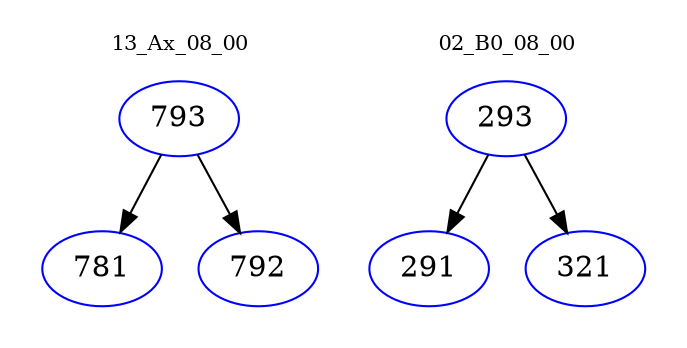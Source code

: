 digraph{
subgraph cluster_0 {
color = white
label = "13_Ax_08_00";
fontsize=10;
T0_793 [label="793", color="blue"]
T0_793 -> T0_781 [color="black"]
T0_781 [label="781", color="blue"]
T0_793 -> T0_792 [color="black"]
T0_792 [label="792", color="blue"]
}
subgraph cluster_1 {
color = white
label = "02_B0_08_00";
fontsize=10;
T1_293 [label="293", color="blue"]
T1_293 -> T1_291 [color="black"]
T1_291 [label="291", color="blue"]
T1_293 -> T1_321 [color="black"]
T1_321 [label="321", color="blue"]
}
}
